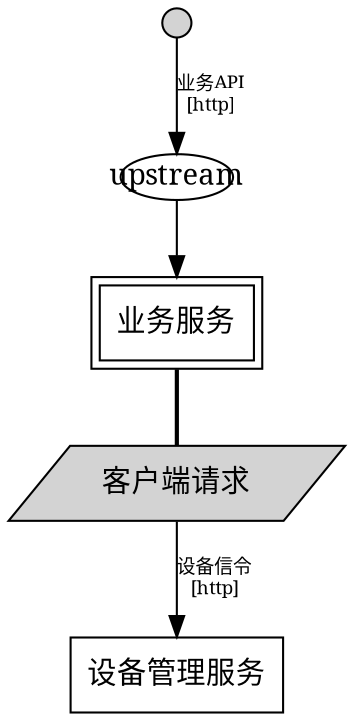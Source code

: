 digraph G {
edge[fontname="simsun"];
node[fontname="simsun"];
graph[fontname="simsun"];
label = "";
services_node_0[shape=box, peripheries=2, label="业务服务"];
services_node_1[shape=circle, width=.2, style=filled, label=""];
services_node_2[height=.3, fixedsize=true, label="upstream"];
services_node_2->services_node_0;
services_node_1->services_node_2[fontsize=9, label="业务API\n[http]"];
services_node_3[shape=polygon, skew=.5, style=filled, label="客户端请求"];
services_node_0->services_node_3[style=bold, arrowhead=none];
services_node_4[shape=box, label="设备管理服务"];
services_node_3->services_node_4[fontsize=9, label="设备信令\n[http]"];
}